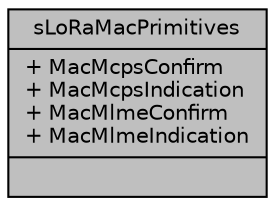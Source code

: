 digraph "sLoRaMacPrimitives"
{
  edge [fontname="Helvetica",fontsize="10",labelfontname="Helvetica",labelfontsize="10"];
  node [fontname="Helvetica",fontsize="10",shape=record];
  Node1 [label="{sLoRaMacPrimitives\n|+ MacMcpsConfirm\l+ MacMcpsIndication\l+ MacMlmeConfirm\l+ MacMlmeIndication\l|}",height=0.2,width=0.4,color="black", fillcolor="grey75", style="filled", fontcolor="black"];
}
